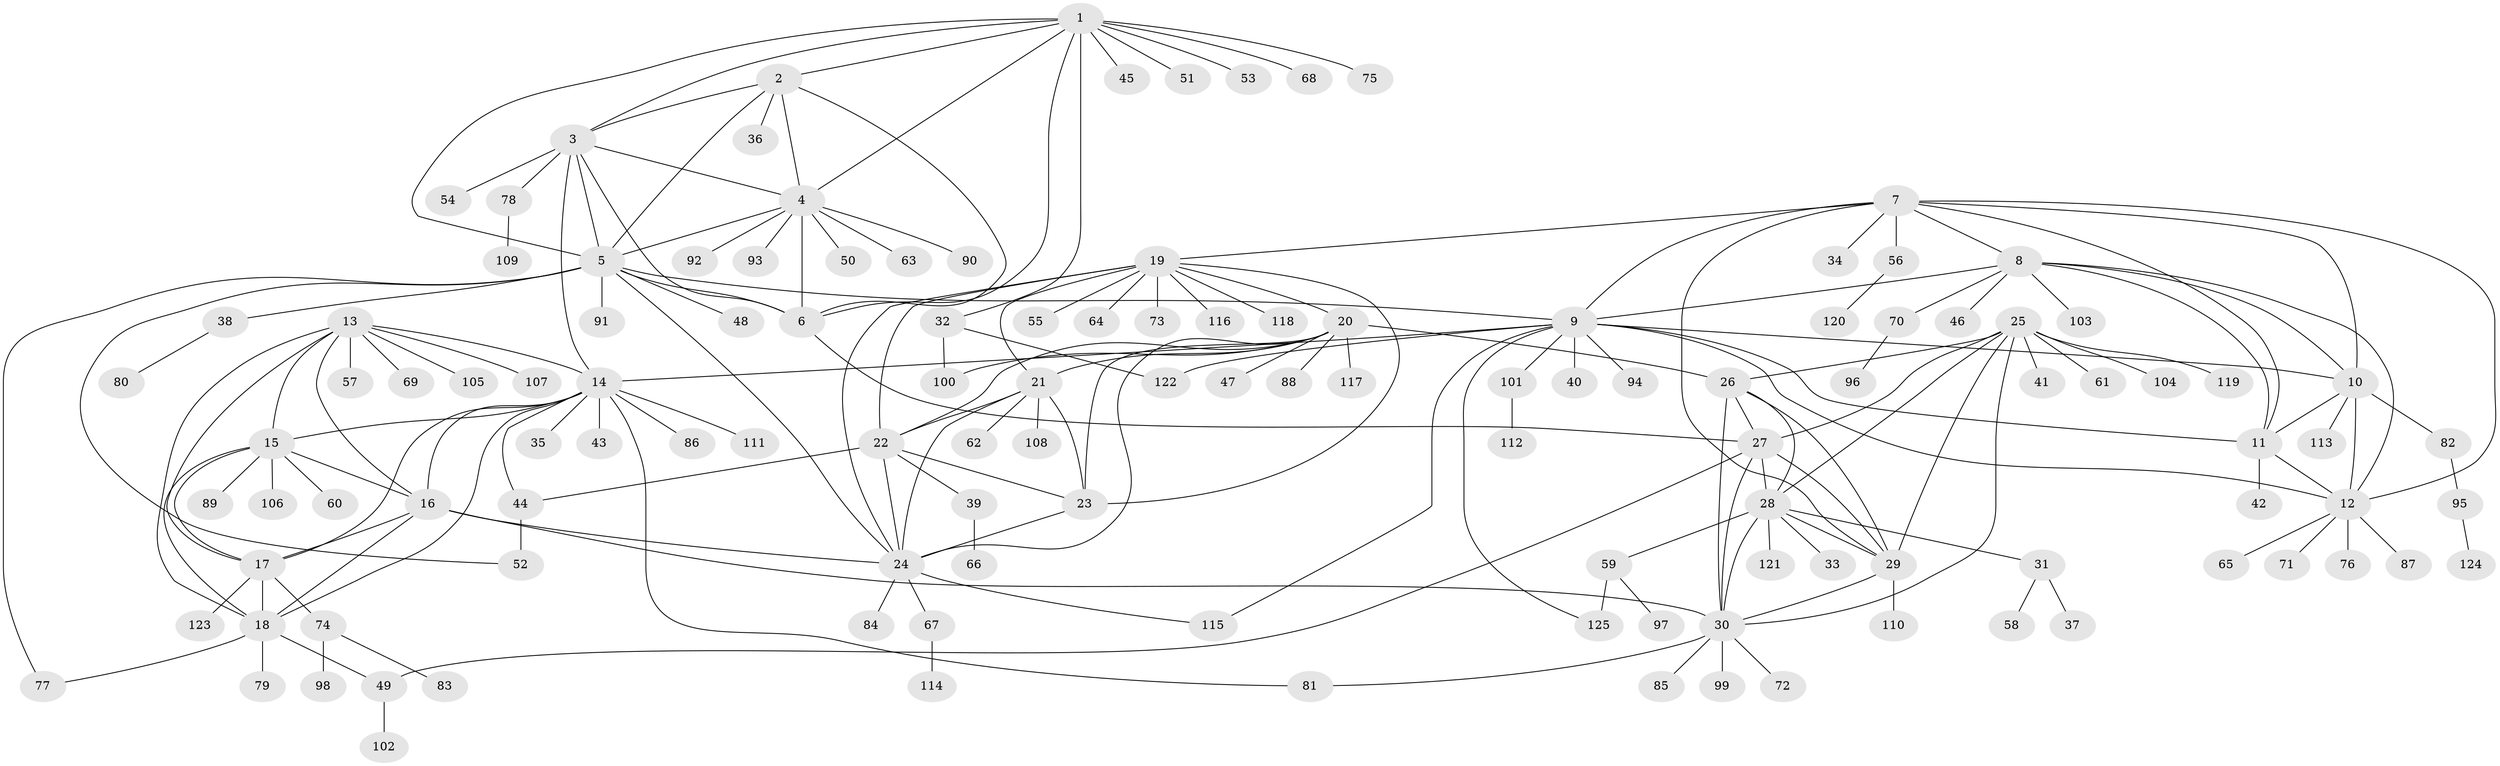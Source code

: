 // Generated by graph-tools (version 1.1) at 2025/56/03/09/25 04:56:07]
// undirected, 125 vertices, 189 edges
graph export_dot {
graph [start="1"]
  node [color=gray90,style=filled];
  1;
  2;
  3;
  4;
  5;
  6;
  7;
  8;
  9;
  10;
  11;
  12;
  13;
  14;
  15;
  16;
  17;
  18;
  19;
  20;
  21;
  22;
  23;
  24;
  25;
  26;
  27;
  28;
  29;
  30;
  31;
  32;
  33;
  34;
  35;
  36;
  37;
  38;
  39;
  40;
  41;
  42;
  43;
  44;
  45;
  46;
  47;
  48;
  49;
  50;
  51;
  52;
  53;
  54;
  55;
  56;
  57;
  58;
  59;
  60;
  61;
  62;
  63;
  64;
  65;
  66;
  67;
  68;
  69;
  70;
  71;
  72;
  73;
  74;
  75;
  76;
  77;
  78;
  79;
  80;
  81;
  82;
  83;
  84;
  85;
  86;
  87;
  88;
  89;
  90;
  91;
  92;
  93;
  94;
  95;
  96;
  97;
  98;
  99;
  100;
  101;
  102;
  103;
  104;
  105;
  106;
  107;
  108;
  109;
  110;
  111;
  112;
  113;
  114;
  115;
  116;
  117;
  118;
  119;
  120;
  121;
  122;
  123;
  124;
  125;
  1 -- 2;
  1 -- 3;
  1 -- 4;
  1 -- 5;
  1 -- 6;
  1 -- 32;
  1 -- 45;
  1 -- 51;
  1 -- 53;
  1 -- 68;
  1 -- 75;
  2 -- 3;
  2 -- 4;
  2 -- 5;
  2 -- 6;
  2 -- 36;
  3 -- 4;
  3 -- 5;
  3 -- 6;
  3 -- 14;
  3 -- 54;
  3 -- 78;
  4 -- 5;
  4 -- 6;
  4 -- 50;
  4 -- 63;
  4 -- 90;
  4 -- 92;
  4 -- 93;
  5 -- 6;
  5 -- 9;
  5 -- 24;
  5 -- 38;
  5 -- 48;
  5 -- 52;
  5 -- 77;
  5 -- 91;
  6 -- 27;
  7 -- 8;
  7 -- 9;
  7 -- 10;
  7 -- 11;
  7 -- 12;
  7 -- 19;
  7 -- 29;
  7 -- 34;
  7 -- 56;
  8 -- 9;
  8 -- 10;
  8 -- 11;
  8 -- 12;
  8 -- 46;
  8 -- 70;
  8 -- 103;
  9 -- 10;
  9 -- 11;
  9 -- 12;
  9 -- 14;
  9 -- 40;
  9 -- 94;
  9 -- 101;
  9 -- 115;
  9 -- 122;
  9 -- 125;
  10 -- 11;
  10 -- 12;
  10 -- 82;
  10 -- 113;
  11 -- 12;
  11 -- 42;
  12 -- 65;
  12 -- 71;
  12 -- 76;
  12 -- 87;
  13 -- 14;
  13 -- 15;
  13 -- 16;
  13 -- 17;
  13 -- 18;
  13 -- 57;
  13 -- 69;
  13 -- 105;
  13 -- 107;
  14 -- 15;
  14 -- 16;
  14 -- 17;
  14 -- 18;
  14 -- 35;
  14 -- 43;
  14 -- 44;
  14 -- 81;
  14 -- 86;
  14 -- 111;
  15 -- 16;
  15 -- 17;
  15 -- 18;
  15 -- 60;
  15 -- 89;
  15 -- 106;
  16 -- 17;
  16 -- 18;
  16 -- 24;
  16 -- 30;
  17 -- 18;
  17 -- 74;
  17 -- 123;
  18 -- 49;
  18 -- 77;
  18 -- 79;
  19 -- 20;
  19 -- 21;
  19 -- 22;
  19 -- 23;
  19 -- 24;
  19 -- 55;
  19 -- 64;
  19 -- 73;
  19 -- 116;
  19 -- 118;
  20 -- 21;
  20 -- 22;
  20 -- 23;
  20 -- 24;
  20 -- 26;
  20 -- 47;
  20 -- 88;
  20 -- 100;
  20 -- 117;
  21 -- 22;
  21 -- 23;
  21 -- 24;
  21 -- 62;
  21 -- 108;
  22 -- 23;
  22 -- 24;
  22 -- 39;
  22 -- 44;
  23 -- 24;
  24 -- 67;
  24 -- 84;
  24 -- 115;
  25 -- 26;
  25 -- 27;
  25 -- 28;
  25 -- 29;
  25 -- 30;
  25 -- 41;
  25 -- 61;
  25 -- 104;
  25 -- 119;
  26 -- 27;
  26 -- 28;
  26 -- 29;
  26 -- 30;
  27 -- 28;
  27 -- 29;
  27 -- 30;
  27 -- 49;
  28 -- 29;
  28 -- 30;
  28 -- 31;
  28 -- 33;
  28 -- 59;
  28 -- 121;
  29 -- 30;
  29 -- 110;
  30 -- 72;
  30 -- 81;
  30 -- 85;
  30 -- 99;
  31 -- 37;
  31 -- 58;
  32 -- 100;
  32 -- 122;
  38 -- 80;
  39 -- 66;
  44 -- 52;
  49 -- 102;
  56 -- 120;
  59 -- 97;
  59 -- 125;
  67 -- 114;
  70 -- 96;
  74 -- 83;
  74 -- 98;
  78 -- 109;
  82 -- 95;
  95 -- 124;
  101 -- 112;
}
